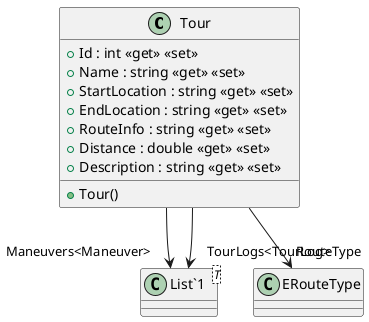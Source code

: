 @startuml
class Tour {
    + Tour()
    + Id : int <<get>> <<set>>
    + Name : string <<get>> <<set>>
    + StartLocation : string <<get>> <<set>>
    + EndLocation : string <<get>> <<set>>
    + RouteInfo : string <<get>> <<set>>
    + Distance : double <<get>> <<set>>
    + Description : string <<get>> <<set>>
}
class "List`1"<T> {
}
Tour --> "RouteType" ERouteType
Tour --> "Maneuvers<Maneuver>" "List`1"
Tour --> "TourLogs<TourLog>" "List`1"
@enduml
